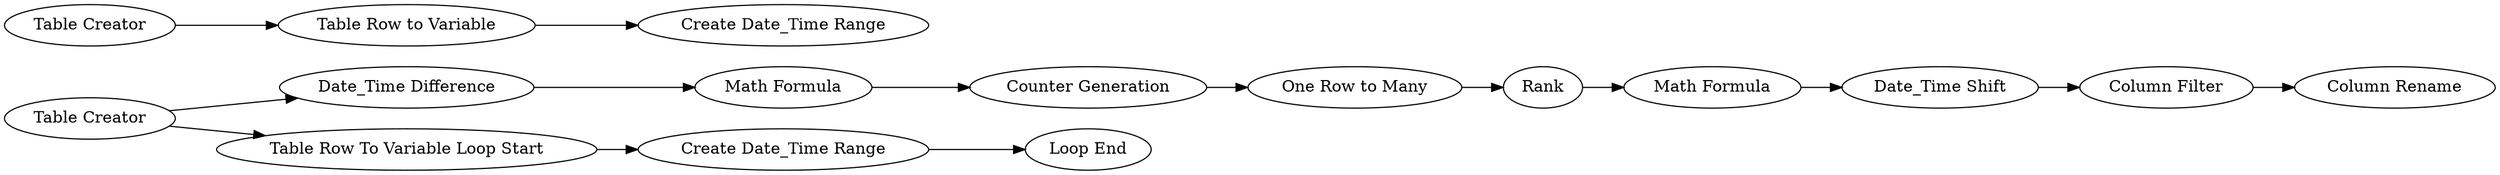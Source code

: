 digraph {
	"-4284431201706908443_4" [label="Table Creator"]
	"-4284431201706908443_16" [label="Create Date_Time Range"]
	"-4284431201706908443_6" [label="One Row to Many"]
	"-4284431201706908443_8" [label="Counter Generation"]
	"-4284431201706908443_13" [label="Column Rename"]
	"-4284431201706908443_1" [label="Table Creator"]
	"-4284431201706908443_2" [label="Table Row to Variable"]
	"-4284431201706908443_5" [label="Date_Time Difference"]
	"-4284431201706908443_15" [label="Table Row To Variable Loop Start"]
	"-4284431201706908443_14" [label="Math Formula"]
	"-4284431201706908443_10" [label="Math Formula"]
	"-4284431201706908443_11" [label="Date_Time Shift"]
	"-4284431201706908443_17" [label="Loop End"]
	"-4284431201706908443_9" [label=Rank]
	"-4284431201706908443_12" [label="Column Filter"]
	"-4284431201706908443_3" [label="Create Date_Time Range"]
	"-4284431201706908443_5" -> "-4284431201706908443_14"
	"-4284431201706908443_12" -> "-4284431201706908443_13"
	"-4284431201706908443_10" -> "-4284431201706908443_11"
	"-4284431201706908443_6" -> "-4284431201706908443_9"
	"-4284431201706908443_11" -> "-4284431201706908443_12"
	"-4284431201706908443_9" -> "-4284431201706908443_10"
	"-4284431201706908443_15" -> "-4284431201706908443_16"
	"-4284431201706908443_4" -> "-4284431201706908443_5"
	"-4284431201706908443_8" -> "-4284431201706908443_6"
	"-4284431201706908443_16" -> "-4284431201706908443_17"
	"-4284431201706908443_2" -> "-4284431201706908443_3"
	"-4284431201706908443_4" -> "-4284431201706908443_15"
	"-4284431201706908443_14" -> "-4284431201706908443_8"
	"-4284431201706908443_1" -> "-4284431201706908443_2"
	rankdir=LR
}
